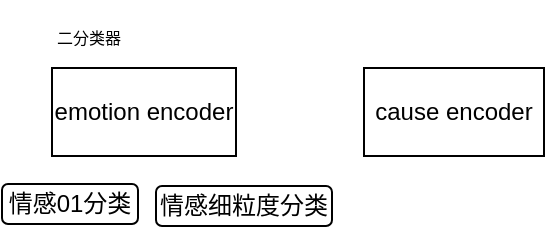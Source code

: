 <mxfile version="20.0.3" type="github">
  <diagram id="pDH4k67YzkjOmIaZroGF" name="Page-1">
    <mxGraphModel dx="416" dy="238" grid="0" gridSize="10" guides="1" tooltips="1" connect="1" arrows="1" fold="1" page="1" pageScale="1" pageWidth="680" pageHeight="150" math="0" shadow="0">
      <root>
        <mxCell id="0" />
        <mxCell id="1" parent="0" />
        <mxCell id="owhHFhgfYCAgF5jEkJHz-1" value="emotion encoder" style="rounded=0;whiteSpace=wrap;html=1;" vertex="1" parent="1">
          <mxGeometry x="54" y="52" width="92" height="44" as="geometry" />
        </mxCell>
        <mxCell id="owhHFhgfYCAgF5jEkJHz-2" value="cause encoder" style="rounded=0;whiteSpace=wrap;html=1;" vertex="1" parent="1">
          <mxGeometry x="210" y="52" width="90" height="44" as="geometry" />
        </mxCell>
        <mxCell id="owhHFhgfYCAgF5jEkJHz-3" value="情感01分类" style="rounded=1;whiteSpace=wrap;html=1;" vertex="1" parent="1">
          <mxGeometry x="29" y="110" width="68" height="20" as="geometry" />
        </mxCell>
        <mxCell id="owhHFhgfYCAgF5jEkJHz-4" value="情感细粒度分类" style="rounded=1;whiteSpace=wrap;html=1;" vertex="1" parent="1">
          <mxGeometry x="106" y="111" width="88" height="20" as="geometry" />
        </mxCell>
        <mxCell id="owhHFhgfYCAgF5jEkJHz-8" value="&lt;p&gt;&lt;font face=&quot;Verdana&quot; style=&quot;font-size: 8px;&quot;&gt;二分类器&lt;/font&gt;&lt;/p&gt;" style="text;html=1;strokeColor=none;fillColor=none;align=center;verticalAlign=middle;whiteSpace=wrap;rounded=0;fontSize=11;" vertex="1" parent="1">
          <mxGeometry x="52" y="29" width="41" height="13" as="geometry" />
        </mxCell>
      </root>
    </mxGraphModel>
  </diagram>
</mxfile>

